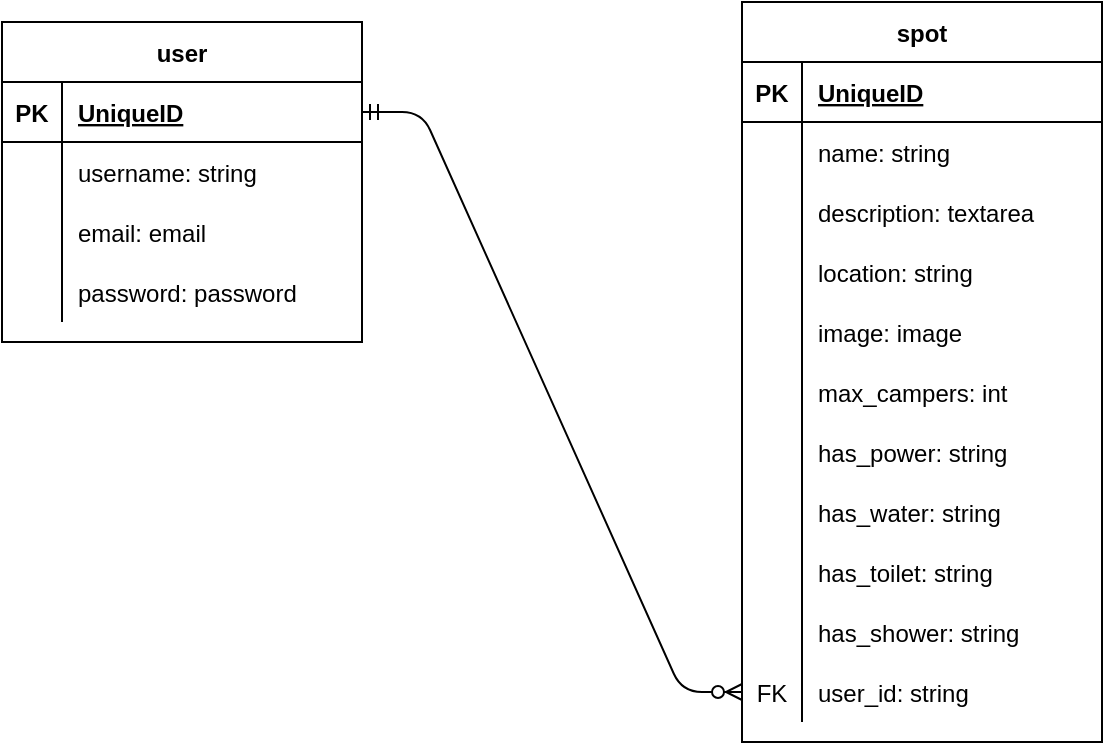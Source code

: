 <mxfile version="13.8.8" type="github">
  <diagram id="AqMQSOrogmUGkgMcRg-C" name="Page-1">
    <mxGraphModel dx="1637" dy="1823" grid="1" gridSize="10" guides="1" tooltips="1" connect="1" arrows="1" fold="1" page="1" pageScale="1" pageWidth="850" pageHeight="1100" math="0" shadow="0">
      <root>
        <mxCell id="0" />
        <mxCell id="1" parent="0" />
        <mxCell id="Nr14v2AtTHHqAfx6NBly-1" value="spot" style="shape=table;startSize=30;container=1;collapsible=1;childLayout=tableLayout;fixedRows=1;rowLines=0;fontStyle=1;align=center;resizeLast=1;" vertex="1" parent="1">
          <mxGeometry x="400" y="220" width="180" height="370" as="geometry" />
        </mxCell>
        <mxCell id="Nr14v2AtTHHqAfx6NBly-2" value="" style="shape=partialRectangle;collapsible=0;dropTarget=0;pointerEvents=0;fillColor=none;top=0;left=0;bottom=1;right=0;points=[[0,0.5],[1,0.5]];portConstraint=eastwest;" vertex="1" parent="Nr14v2AtTHHqAfx6NBly-1">
          <mxGeometry y="30" width="180" height="30" as="geometry" />
        </mxCell>
        <mxCell id="Nr14v2AtTHHqAfx6NBly-3" value="PK" style="shape=partialRectangle;connectable=0;fillColor=none;top=0;left=0;bottom=0;right=0;fontStyle=1;overflow=hidden;" vertex="1" parent="Nr14v2AtTHHqAfx6NBly-2">
          <mxGeometry width="30" height="30" as="geometry" />
        </mxCell>
        <mxCell id="Nr14v2AtTHHqAfx6NBly-4" value="UniqueID" style="shape=partialRectangle;connectable=0;fillColor=none;top=0;left=0;bottom=0;right=0;align=left;spacingLeft=6;fontStyle=5;overflow=hidden;" vertex="1" parent="Nr14v2AtTHHqAfx6NBly-2">
          <mxGeometry x="30" width="150" height="30" as="geometry" />
        </mxCell>
        <mxCell id="Nr14v2AtTHHqAfx6NBly-5" value="" style="shape=partialRectangle;collapsible=0;dropTarget=0;pointerEvents=0;fillColor=none;top=0;left=0;bottom=0;right=0;points=[[0,0.5],[1,0.5]];portConstraint=eastwest;" vertex="1" parent="Nr14v2AtTHHqAfx6NBly-1">
          <mxGeometry y="60" width="180" height="30" as="geometry" />
        </mxCell>
        <mxCell id="Nr14v2AtTHHqAfx6NBly-6" value="" style="shape=partialRectangle;connectable=0;fillColor=none;top=0;left=0;bottom=0;right=0;editable=1;overflow=hidden;" vertex="1" parent="Nr14v2AtTHHqAfx6NBly-5">
          <mxGeometry width="30" height="30" as="geometry" />
        </mxCell>
        <mxCell id="Nr14v2AtTHHqAfx6NBly-7" value="name: string" style="shape=partialRectangle;connectable=0;fillColor=none;top=0;left=0;bottom=0;right=0;align=left;spacingLeft=6;overflow=hidden;" vertex="1" parent="Nr14v2AtTHHqAfx6NBly-5">
          <mxGeometry x="30" width="150" height="30" as="geometry" />
        </mxCell>
        <mxCell id="Nr14v2AtTHHqAfx6NBly-8" value="" style="shape=partialRectangle;collapsible=0;dropTarget=0;pointerEvents=0;fillColor=none;top=0;left=0;bottom=0;right=0;points=[[0,0.5],[1,0.5]];portConstraint=eastwest;" vertex="1" parent="Nr14v2AtTHHqAfx6NBly-1">
          <mxGeometry y="90" width="180" height="30" as="geometry" />
        </mxCell>
        <mxCell id="Nr14v2AtTHHqAfx6NBly-9" value="" style="shape=partialRectangle;connectable=0;fillColor=none;top=0;left=0;bottom=0;right=0;editable=1;overflow=hidden;" vertex="1" parent="Nr14v2AtTHHqAfx6NBly-8">
          <mxGeometry width="30" height="30" as="geometry" />
        </mxCell>
        <mxCell id="Nr14v2AtTHHqAfx6NBly-10" value="description: textarea" style="shape=partialRectangle;connectable=0;fillColor=none;top=0;left=0;bottom=0;right=0;align=left;spacingLeft=6;overflow=hidden;" vertex="1" parent="Nr14v2AtTHHqAfx6NBly-8">
          <mxGeometry x="30" width="150" height="30" as="geometry" />
        </mxCell>
        <mxCell id="Nr14v2AtTHHqAfx6NBly-11" value="" style="shape=partialRectangle;collapsible=0;dropTarget=0;pointerEvents=0;fillColor=none;top=0;left=0;bottom=0;right=0;points=[[0,0.5],[1,0.5]];portConstraint=eastwest;" vertex="1" parent="Nr14v2AtTHHqAfx6NBly-1">
          <mxGeometry y="120" width="180" height="30" as="geometry" />
        </mxCell>
        <mxCell id="Nr14v2AtTHHqAfx6NBly-12" value="" style="shape=partialRectangle;connectable=0;fillColor=none;top=0;left=0;bottom=0;right=0;editable=1;overflow=hidden;" vertex="1" parent="Nr14v2AtTHHqAfx6NBly-11">
          <mxGeometry width="30" height="30" as="geometry" />
        </mxCell>
        <mxCell id="Nr14v2AtTHHqAfx6NBly-13" value="location: string" style="shape=partialRectangle;connectable=0;fillColor=none;top=0;left=0;bottom=0;right=0;align=left;spacingLeft=6;overflow=hidden;" vertex="1" parent="Nr14v2AtTHHqAfx6NBly-11">
          <mxGeometry x="30" width="150" height="30" as="geometry" />
        </mxCell>
        <mxCell id="Nr14v2AtTHHqAfx6NBly-14" value="" style="shape=partialRectangle;collapsible=0;dropTarget=0;pointerEvents=0;fillColor=none;top=0;left=0;bottom=0;right=0;points=[[0,0.5],[1,0.5]];portConstraint=eastwest;" vertex="1" parent="Nr14v2AtTHHqAfx6NBly-1">
          <mxGeometry y="150" width="180" height="30" as="geometry" />
        </mxCell>
        <mxCell id="Nr14v2AtTHHqAfx6NBly-15" value="" style="shape=partialRectangle;connectable=0;fillColor=none;top=0;left=0;bottom=0;right=0;editable=1;overflow=hidden;" vertex="1" parent="Nr14v2AtTHHqAfx6NBly-14">
          <mxGeometry width="30" height="30" as="geometry" />
        </mxCell>
        <mxCell id="Nr14v2AtTHHqAfx6NBly-16" value="image: image" style="shape=partialRectangle;connectable=0;fillColor=none;top=0;left=0;bottom=0;right=0;align=left;spacingLeft=6;overflow=hidden;" vertex="1" parent="Nr14v2AtTHHqAfx6NBly-14">
          <mxGeometry x="30" width="150" height="30" as="geometry" />
        </mxCell>
        <mxCell id="Nr14v2AtTHHqAfx6NBly-33" value="" style="shape=partialRectangle;collapsible=0;dropTarget=0;pointerEvents=0;fillColor=none;top=0;left=0;bottom=0;right=0;points=[[0,0.5],[1,0.5]];portConstraint=eastwest;" vertex="1" parent="Nr14v2AtTHHqAfx6NBly-1">
          <mxGeometry y="180" width="180" height="30" as="geometry" />
        </mxCell>
        <mxCell id="Nr14v2AtTHHqAfx6NBly-34" value="" style="shape=partialRectangle;connectable=0;fillColor=none;top=0;left=0;bottom=0;right=0;editable=1;overflow=hidden;" vertex="1" parent="Nr14v2AtTHHqAfx6NBly-33">
          <mxGeometry width="30" height="30" as="geometry" />
        </mxCell>
        <mxCell id="Nr14v2AtTHHqAfx6NBly-35" value="max_campers: int" style="shape=partialRectangle;connectable=0;fillColor=none;top=0;left=0;bottom=0;right=0;align=left;spacingLeft=6;overflow=hidden;" vertex="1" parent="Nr14v2AtTHHqAfx6NBly-33">
          <mxGeometry x="30" width="150" height="30" as="geometry" />
        </mxCell>
        <mxCell id="Nr14v2AtTHHqAfx6NBly-36" value="" style="shape=partialRectangle;collapsible=0;dropTarget=0;pointerEvents=0;fillColor=none;top=0;left=0;bottom=0;right=0;points=[[0,0.5],[1,0.5]];portConstraint=eastwest;" vertex="1" parent="Nr14v2AtTHHqAfx6NBly-1">
          <mxGeometry y="210" width="180" height="30" as="geometry" />
        </mxCell>
        <mxCell id="Nr14v2AtTHHqAfx6NBly-37" value="" style="shape=partialRectangle;connectable=0;fillColor=none;top=0;left=0;bottom=0;right=0;editable=1;overflow=hidden;" vertex="1" parent="Nr14v2AtTHHqAfx6NBly-36">
          <mxGeometry width="30" height="30" as="geometry" />
        </mxCell>
        <mxCell id="Nr14v2AtTHHqAfx6NBly-38" value="has_power: string" style="shape=partialRectangle;connectable=0;fillColor=none;top=0;left=0;bottom=0;right=0;align=left;spacingLeft=6;overflow=hidden;" vertex="1" parent="Nr14v2AtTHHqAfx6NBly-36">
          <mxGeometry x="30" width="150" height="30" as="geometry" />
        </mxCell>
        <mxCell id="Nr14v2AtTHHqAfx6NBly-39" value="" style="shape=partialRectangle;collapsible=0;dropTarget=0;pointerEvents=0;fillColor=none;top=0;left=0;bottom=0;right=0;points=[[0,0.5],[1,0.5]];portConstraint=eastwest;" vertex="1" parent="Nr14v2AtTHHqAfx6NBly-1">
          <mxGeometry y="240" width="180" height="30" as="geometry" />
        </mxCell>
        <mxCell id="Nr14v2AtTHHqAfx6NBly-40" value="" style="shape=partialRectangle;connectable=0;fillColor=none;top=0;left=0;bottom=0;right=0;editable=1;overflow=hidden;" vertex="1" parent="Nr14v2AtTHHqAfx6NBly-39">
          <mxGeometry width="30" height="30" as="geometry" />
        </mxCell>
        <mxCell id="Nr14v2AtTHHqAfx6NBly-41" value="has_water: string" style="shape=partialRectangle;connectable=0;fillColor=none;top=0;left=0;bottom=0;right=0;align=left;spacingLeft=6;overflow=hidden;" vertex="1" parent="Nr14v2AtTHHqAfx6NBly-39">
          <mxGeometry x="30" width="150" height="30" as="geometry" />
        </mxCell>
        <mxCell id="Nr14v2AtTHHqAfx6NBly-42" value="" style="shape=partialRectangle;collapsible=0;dropTarget=0;pointerEvents=0;fillColor=none;top=0;left=0;bottom=0;right=0;points=[[0,0.5],[1,0.5]];portConstraint=eastwest;" vertex="1" parent="Nr14v2AtTHHqAfx6NBly-1">
          <mxGeometry y="270" width="180" height="30" as="geometry" />
        </mxCell>
        <mxCell id="Nr14v2AtTHHqAfx6NBly-43" value="" style="shape=partialRectangle;connectable=0;fillColor=none;top=0;left=0;bottom=0;right=0;editable=1;overflow=hidden;" vertex="1" parent="Nr14v2AtTHHqAfx6NBly-42">
          <mxGeometry width="30" height="30" as="geometry" />
        </mxCell>
        <mxCell id="Nr14v2AtTHHqAfx6NBly-44" value="has_toilet: string" style="shape=partialRectangle;connectable=0;fillColor=none;top=0;left=0;bottom=0;right=0;align=left;spacingLeft=6;overflow=hidden;" vertex="1" parent="Nr14v2AtTHHqAfx6NBly-42">
          <mxGeometry x="30" width="150" height="30" as="geometry" />
        </mxCell>
        <mxCell id="Nr14v2AtTHHqAfx6NBly-45" value="" style="shape=partialRectangle;collapsible=0;dropTarget=0;pointerEvents=0;fillColor=none;top=0;left=0;bottom=0;right=0;points=[[0,0.5],[1,0.5]];portConstraint=eastwest;" vertex="1" parent="Nr14v2AtTHHqAfx6NBly-1">
          <mxGeometry y="300" width="180" height="30" as="geometry" />
        </mxCell>
        <mxCell id="Nr14v2AtTHHqAfx6NBly-46" value="" style="shape=partialRectangle;connectable=0;fillColor=none;top=0;left=0;bottom=0;right=0;editable=1;overflow=hidden;" vertex="1" parent="Nr14v2AtTHHqAfx6NBly-45">
          <mxGeometry width="30" height="30" as="geometry" />
        </mxCell>
        <mxCell id="Nr14v2AtTHHqAfx6NBly-47" value="has_shower: string" style="shape=partialRectangle;connectable=0;fillColor=none;top=0;left=0;bottom=0;right=0;align=left;spacingLeft=6;overflow=hidden;" vertex="1" parent="Nr14v2AtTHHqAfx6NBly-45">
          <mxGeometry x="30" width="150" height="30" as="geometry" />
        </mxCell>
        <mxCell id="Nr14v2AtTHHqAfx6NBly-65" value="" style="shape=partialRectangle;collapsible=0;dropTarget=0;pointerEvents=0;fillColor=none;top=0;left=0;bottom=0;right=0;points=[[0,0.5],[1,0.5]];portConstraint=eastwest;" vertex="1" parent="Nr14v2AtTHHqAfx6NBly-1">
          <mxGeometry y="330" width="180" height="30" as="geometry" />
        </mxCell>
        <mxCell id="Nr14v2AtTHHqAfx6NBly-66" value="FK" style="shape=partialRectangle;connectable=0;fillColor=none;top=0;left=0;bottom=0;right=0;editable=1;overflow=hidden;" vertex="1" parent="Nr14v2AtTHHqAfx6NBly-65">
          <mxGeometry width="30" height="30" as="geometry" />
        </mxCell>
        <mxCell id="Nr14v2AtTHHqAfx6NBly-67" value="user_id: string" style="shape=partialRectangle;connectable=0;fillColor=none;top=0;left=0;bottom=0;right=0;align=left;spacingLeft=6;overflow=hidden;" vertex="1" parent="Nr14v2AtTHHqAfx6NBly-65">
          <mxGeometry x="30" width="150" height="30" as="geometry" />
        </mxCell>
        <mxCell id="Nr14v2AtTHHqAfx6NBly-52" value="user" style="shape=table;startSize=30;container=1;collapsible=1;childLayout=tableLayout;fixedRows=1;rowLines=0;fontStyle=1;align=center;resizeLast=1;" vertex="1" parent="1">
          <mxGeometry x="30" y="230" width="180" height="160" as="geometry" />
        </mxCell>
        <mxCell id="Nr14v2AtTHHqAfx6NBly-53" value="" style="shape=partialRectangle;collapsible=0;dropTarget=0;pointerEvents=0;fillColor=none;top=0;left=0;bottom=1;right=0;points=[[0,0.5],[1,0.5]];portConstraint=eastwest;" vertex="1" parent="Nr14v2AtTHHqAfx6NBly-52">
          <mxGeometry y="30" width="180" height="30" as="geometry" />
        </mxCell>
        <mxCell id="Nr14v2AtTHHqAfx6NBly-54" value="PK" style="shape=partialRectangle;connectable=0;fillColor=none;top=0;left=0;bottom=0;right=0;fontStyle=1;overflow=hidden;" vertex="1" parent="Nr14v2AtTHHqAfx6NBly-53">
          <mxGeometry width="30" height="30" as="geometry" />
        </mxCell>
        <mxCell id="Nr14v2AtTHHqAfx6NBly-55" value="UniqueID" style="shape=partialRectangle;connectable=0;fillColor=none;top=0;left=0;bottom=0;right=0;align=left;spacingLeft=6;fontStyle=5;overflow=hidden;" vertex="1" parent="Nr14v2AtTHHqAfx6NBly-53">
          <mxGeometry x="30" width="150" height="30" as="geometry" />
        </mxCell>
        <mxCell id="Nr14v2AtTHHqAfx6NBly-56" value="" style="shape=partialRectangle;collapsible=0;dropTarget=0;pointerEvents=0;fillColor=none;top=0;left=0;bottom=0;right=0;points=[[0,0.5],[1,0.5]];portConstraint=eastwest;" vertex="1" parent="Nr14v2AtTHHqAfx6NBly-52">
          <mxGeometry y="60" width="180" height="30" as="geometry" />
        </mxCell>
        <mxCell id="Nr14v2AtTHHqAfx6NBly-57" value="" style="shape=partialRectangle;connectable=0;fillColor=none;top=0;left=0;bottom=0;right=0;editable=1;overflow=hidden;" vertex="1" parent="Nr14v2AtTHHqAfx6NBly-56">
          <mxGeometry width="30" height="30" as="geometry" />
        </mxCell>
        <mxCell id="Nr14v2AtTHHqAfx6NBly-58" value="username: string" style="shape=partialRectangle;connectable=0;fillColor=none;top=0;left=0;bottom=0;right=0;align=left;spacingLeft=6;overflow=hidden;" vertex="1" parent="Nr14v2AtTHHqAfx6NBly-56">
          <mxGeometry x="30" width="150" height="30" as="geometry" />
        </mxCell>
        <mxCell id="Nr14v2AtTHHqAfx6NBly-59" value="" style="shape=partialRectangle;collapsible=0;dropTarget=0;pointerEvents=0;fillColor=none;top=0;left=0;bottom=0;right=0;points=[[0,0.5],[1,0.5]];portConstraint=eastwest;" vertex="1" parent="Nr14v2AtTHHqAfx6NBly-52">
          <mxGeometry y="90" width="180" height="30" as="geometry" />
        </mxCell>
        <mxCell id="Nr14v2AtTHHqAfx6NBly-60" value="" style="shape=partialRectangle;connectable=0;fillColor=none;top=0;left=0;bottom=0;right=0;editable=1;overflow=hidden;" vertex="1" parent="Nr14v2AtTHHqAfx6NBly-59">
          <mxGeometry width="30" height="30" as="geometry" />
        </mxCell>
        <mxCell id="Nr14v2AtTHHqAfx6NBly-61" value="email: email" style="shape=partialRectangle;connectable=0;fillColor=none;top=0;left=0;bottom=0;right=0;align=left;spacingLeft=6;overflow=hidden;" vertex="1" parent="Nr14v2AtTHHqAfx6NBly-59">
          <mxGeometry x="30" width="150" height="30" as="geometry" />
        </mxCell>
        <mxCell id="Nr14v2AtTHHqAfx6NBly-62" value="" style="shape=partialRectangle;collapsible=0;dropTarget=0;pointerEvents=0;fillColor=none;top=0;left=0;bottom=0;right=0;points=[[0,0.5],[1,0.5]];portConstraint=eastwest;" vertex="1" parent="Nr14v2AtTHHqAfx6NBly-52">
          <mxGeometry y="120" width="180" height="30" as="geometry" />
        </mxCell>
        <mxCell id="Nr14v2AtTHHqAfx6NBly-63" value="" style="shape=partialRectangle;connectable=0;fillColor=none;top=0;left=0;bottom=0;right=0;editable=1;overflow=hidden;" vertex="1" parent="Nr14v2AtTHHqAfx6NBly-62">
          <mxGeometry width="30" height="30" as="geometry" />
        </mxCell>
        <mxCell id="Nr14v2AtTHHqAfx6NBly-64" value="password: password" style="shape=partialRectangle;connectable=0;fillColor=none;top=0;left=0;bottom=0;right=0;align=left;spacingLeft=6;overflow=hidden;" vertex="1" parent="Nr14v2AtTHHqAfx6NBly-62">
          <mxGeometry x="30" width="150" height="30" as="geometry" />
        </mxCell>
        <mxCell id="Nr14v2AtTHHqAfx6NBly-68" value="" style="edgeStyle=entityRelationEdgeStyle;fontSize=12;html=1;endArrow=ERzeroToMany;startArrow=ERmandOne;exitX=1;exitY=0.5;exitDx=0;exitDy=0;entryX=0;entryY=0.5;entryDx=0;entryDy=0;" edge="1" parent="1" source="Nr14v2AtTHHqAfx6NBly-53" target="Nr14v2AtTHHqAfx6NBly-65">
          <mxGeometry width="100" height="100" relative="1" as="geometry">
            <mxPoint x="230" y="550" as="sourcePoint" />
            <mxPoint x="330" y="450" as="targetPoint" />
          </mxGeometry>
        </mxCell>
      </root>
    </mxGraphModel>
  </diagram>
</mxfile>
